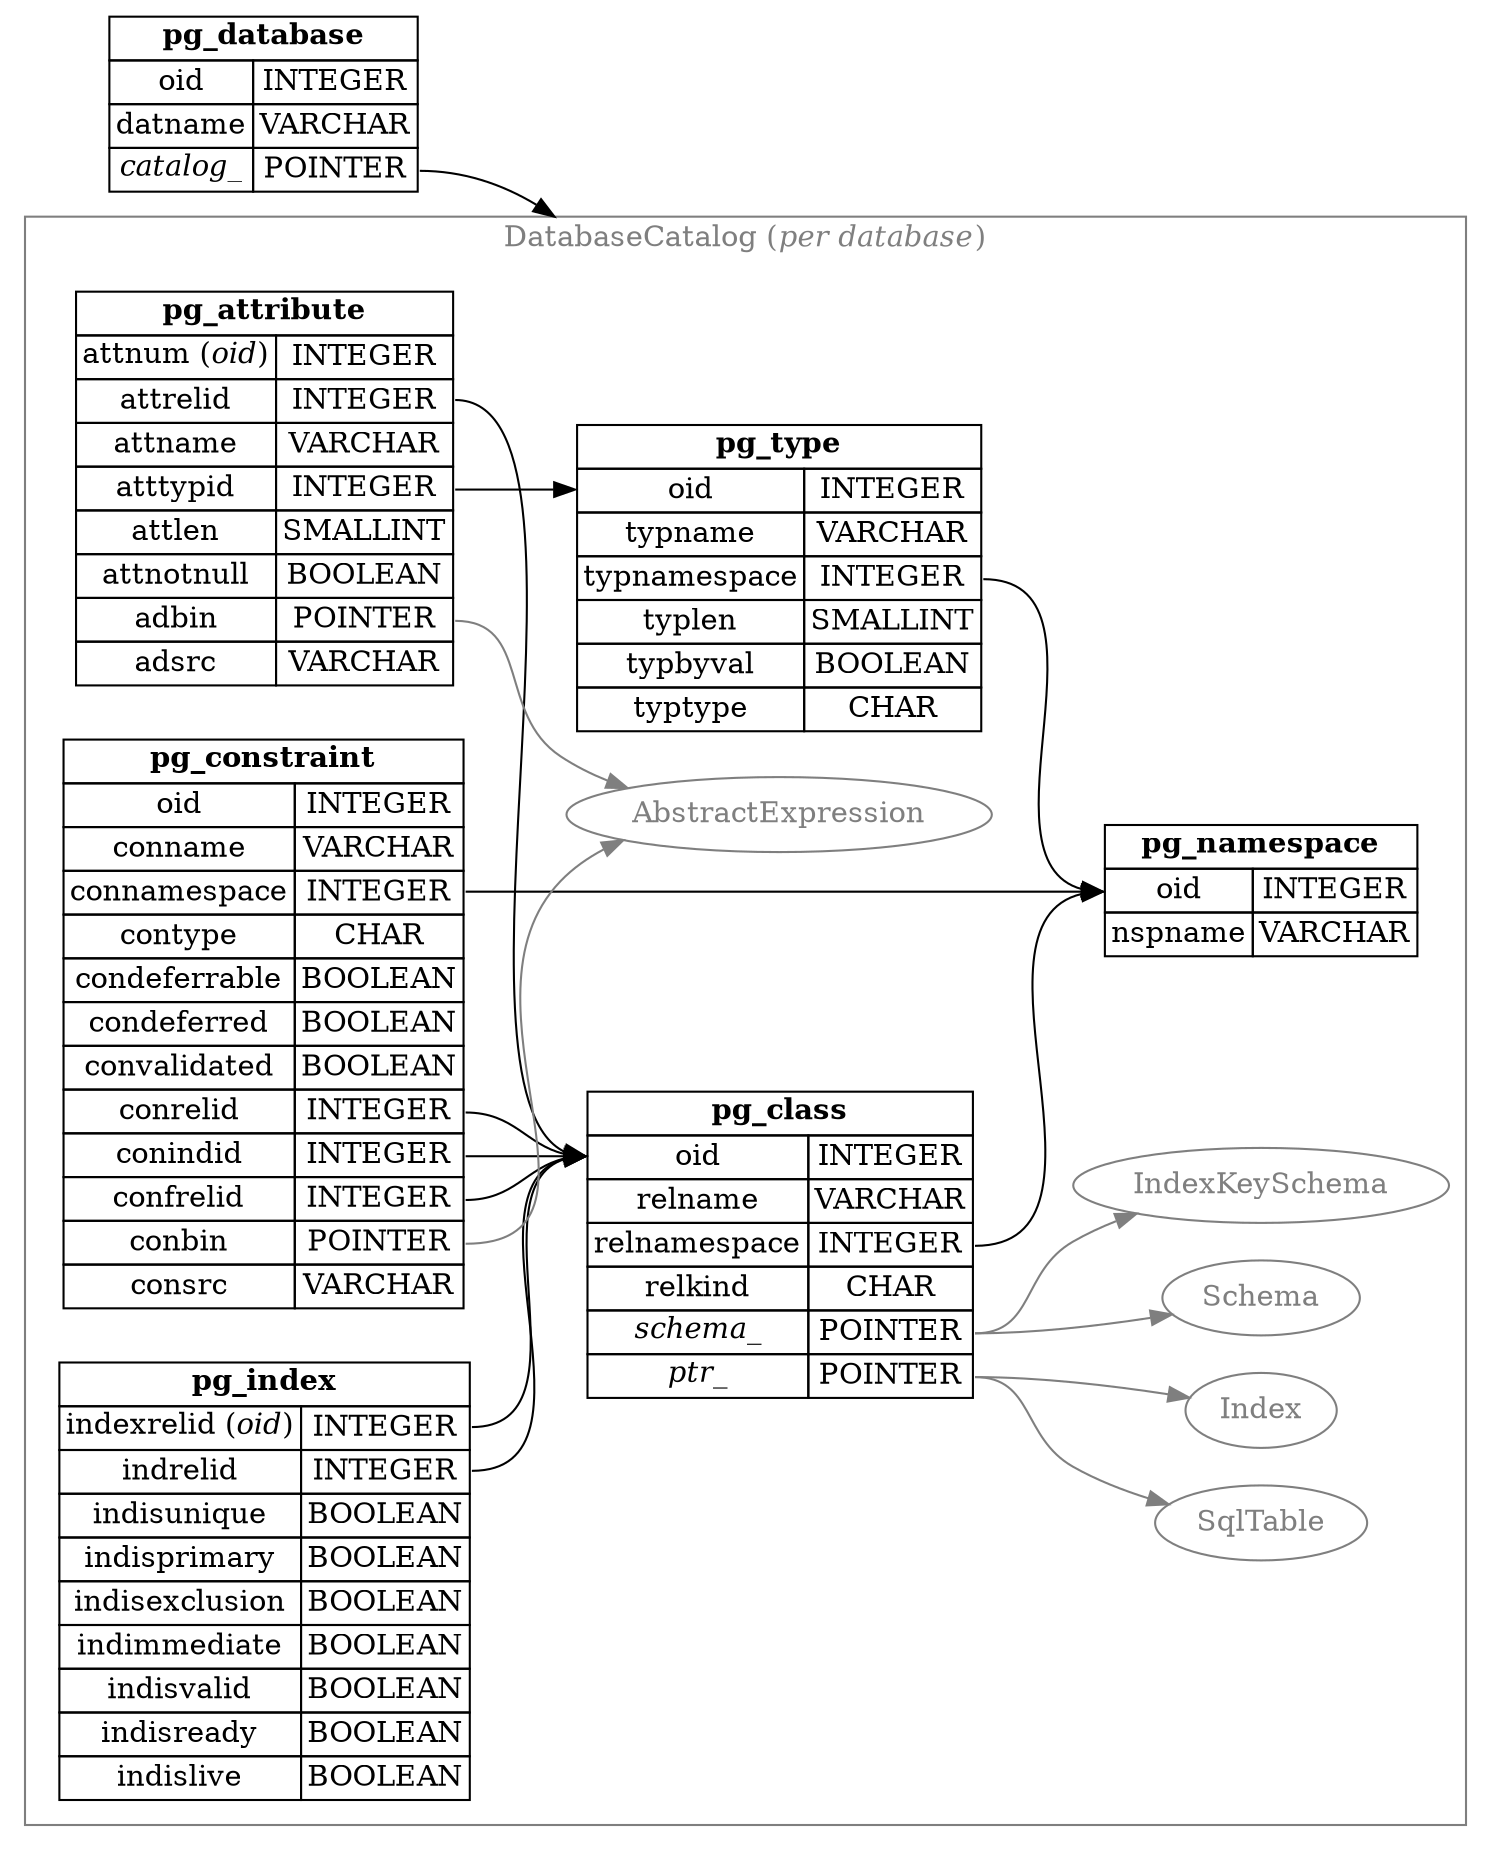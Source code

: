 digraph {
    compound=true;
    rankdir=LR;
    concentrate=true;

    pgDatabase [
        shape = "none"
        label = <<TABLE BORDER="0" CELLBORDER="1" CELLSPACING="0">
            <TR><TD COLSPAN="2"><B>pg_database</B></TD></TR>
            <TR><TD>oid</TD><TD>INTEGER</TD></TR>
            <TR><TD>datname</TD><TD>VARCHAR</TD></TR>
            <TR><TD><I>catalog_</I></TD><TD PORT="datcatalog">POINTER</TD></TR>
            </TABLE>>
    ]

    subgraph clusterDB {
        color = "gray50";
        fontcolor = "gray50";
        label = <DatabaseCatalog (<I>per database</I>)>
        node [group="default" ];

        pgClass [
            shape = "none"
            label = <<TABLE BORDER="0" CELLBORDER="1" CELLSPACING="0">
                <TR><TD COLSPAN="2"><B>pg_class</B></TD></TR>
                <TR><TD PORT="reloid">oid</TD><TD>INTEGER</TD></TR>
                <TR><TD>relname</TD><TD>VARCHAR</TD></TR>
                <TR><TD>relnamespace</TD><TD PORT="relnamespace">INTEGER</TD></TR>
                <TR><TD>relkind</TD><TD>CHAR</TD></TR>
                <TR><TD><I>schema_</I></TD><TD PORT="schema">POINTER</TD></TR>
                <TR><TD><I>ptr_</I></TD><TD PORT="pointer">POINTER</TD></TR>
                </TABLE>>
        ]

        pgNamespace [
            shape = "none"
            label = <<TABLE BORDER="0" CELLBORDER="1" CELLSPACING="0">
                <TR><TD COLSPAN="2"><B>pg_namespace</B></TD></TR>
                <TR><TD PORT="nspoid">oid</TD><TD>INTEGER</TD></TR>
                <TR><TD>nspname</TD><TD>VARCHAR</TD></TR>
                </TABLE>>
        ]

        pgIndex [
            shape = "none"
            label = <<TABLE BORDER="0" CELLBORDER="1" CELLSPACING="0">
                <TR><TD COLSPAN="2"><B>pg_index</B></TD></TR>
                <TR><TD>indexrelid (<I>oid</I>)</TD><TD PORT="indoid">INTEGER</TD></TR>
                <TR><TD>indrelid</TD><TD PORT="indtable">INTEGER</TD></TR>
                <TR><TD>indisunique</TD><TD>BOOLEAN</TD></TR>
                <TR><TD>indisprimary</TD><TD>BOOLEAN</TD></TR>
                <TR><TD>indisexclusion</TD><TD>BOOLEAN</TD></TR>
                <TR><TD>indimmediate</TD><TD>BOOLEAN</TD></TR>
                <TR><TD>indisvalid</TD><TD>BOOLEAN</TD></TR>
                <TR><TD>indisready</TD><TD>BOOLEAN</TD></TR>
                <TR><TD>indislive</TD><TD>BOOLEAN</TD></TR>
                </TABLE>>
        ]

        /*
         * We overload pg_attribute to also be pg_attrdef.  It appears Postgres
         * divides this into two table to reduce lock contention when default
         * values are changes (would block read-only transactions in Postgres)
         */
        pgAttribute [
            shape = "none"
            label = <<TABLE BORDER="0" CELLBORDER="1" CELLSPACING="0">
                <TR><TD COLSPAN="2"><B>pg_attribute</B></TD></TR>
                <TR><TD PORT="attoid">attnum (<I>oid</I>)</TD><TD>INTEGER</TD></TR>
                <TR><TD>attrelid</TD><TD PORT="attparent">INTEGER</TD></TR>
                <TR><TD>attname</TD><TD>VARCHAR</TD></TR>
                <TR><TD>atttypid</TD><TD PORT="atttype">INTEGER</TD></TR>
                <TR><TD>attlen</TD><TD>SMALLINT</TD></TR>
                <TR><TD>attnotnull</TD><TD>BOOLEAN</TD></TR>
                <TR><TD>adbin</TD><TD PORT="adbin">POINTER</TD></TR>
                <TR><TD>adsrc</TD><TD>VARCHAR</TD></TR>
                </TABLE>>
        ]

        pgType [
            shape = "none"
            label = <<TABLE BORDER="0" CELLBORDER="1" CELLSPACING="0">
                <TR><TD COLSPAN="2"><B>pg_type</B></TD></TR>
                <TR><TD PORT="typoid">oid</TD><TD>INTEGER</TD></TR>
                <TR><TD>typname</TD><TD>VARCHAR</TD></TR>
                <TR><TD>typnamespace</TD><TD PORT="typnamespace">INTEGER</TD></TR>
                <TR><TD>typlen</TD><TD>SMALLINT</TD></TR>
                <TR><TD>typbyval</TD><TD>BOOLEAN</TD></TR>
                <TR><TD>typtype</TD><TD>CHAR</TD></TR>
                </TABLE>>
        ]

        pgConstraint [
            shape = "none"
            label = <<TABLE BORDER="0" CELLBORDER="1" CELLSPACING="0">
                <TR><TD COLSPAN="2"><B>pg_constraint</B></TD></TR>
                <TR PORT="conoid"><TD>oid</TD><TD>INTEGER</TD></TR>
                <TR><TD>conname</TD><TD>VARCHAR</TD></TR>
                <TR><TD>connamespace</TD><TD PORT="connamespace">INTEGER</TD></TR>
                <TR><TD>contype</TD><TD>CHAR</TD></TR>
                <TR><TD>condeferrable</TD><TD>BOOLEAN</TD></TR>
                <TR><TD>condeferred</TD><TD>BOOLEAN</TD></TR>
                <TR><TD>convalidated</TD><TD>BOOLEAN</TD></TR>
                <TR><TD>conrelid</TD><TD PORT="contable">INTEGER</TD></TR>
                <TR><TD>conindid</TD><TD PORT="conindex">INTEGER</TD></TR>
                <TR><TD>confrelid</TD><TD PORT="confkey">INTEGER</TD></TR>
                <TR><TD>conbin</TD><TD PORT="conbin">POINTER</TD></TR>
                <TR><TD>consrc</TD><TD>VARCHAR</TD></TR>
                </TABLE>>
        ]

        node[color="gray50", fontcolor="gray50"]
        AbstractExpression;
        SqlTable;
        Index;
        Schema;
        IndexKeySchema;
    }

    pgDatabase:datcatalog -> pgType [lhead=clusterDB];
    pgConstraint:connamespace -> pgNamespace:nspoid;
    pgConstraint:conindex -> pgClass:reloid;
    pgConstraint:contable -> pgClass:reloid;
    pgConstraint:confkey -> pgClass:reloid;

    pgAttribute:attparent -> pgClass:reloid;
    pgAttribute:atttype -> pgType:typoid;

    pgClass:relnamespace -> pgNamespace:nspoid;

    pgType:typnamespace -> pgNamespace:nspoid;

    pgIndex:indtable -> pgClass:reloid;
    pgIndex:indoid -> pgClass:reloid;

    edge[color="gray50"];
    pgConstraint:conbin, pgAttribute:adbin -> AbstractExpression;
    pgClass:schema -> Schema, IndexKeySchema;
    pgClass:pointer -> SqlTable, Index;

}
